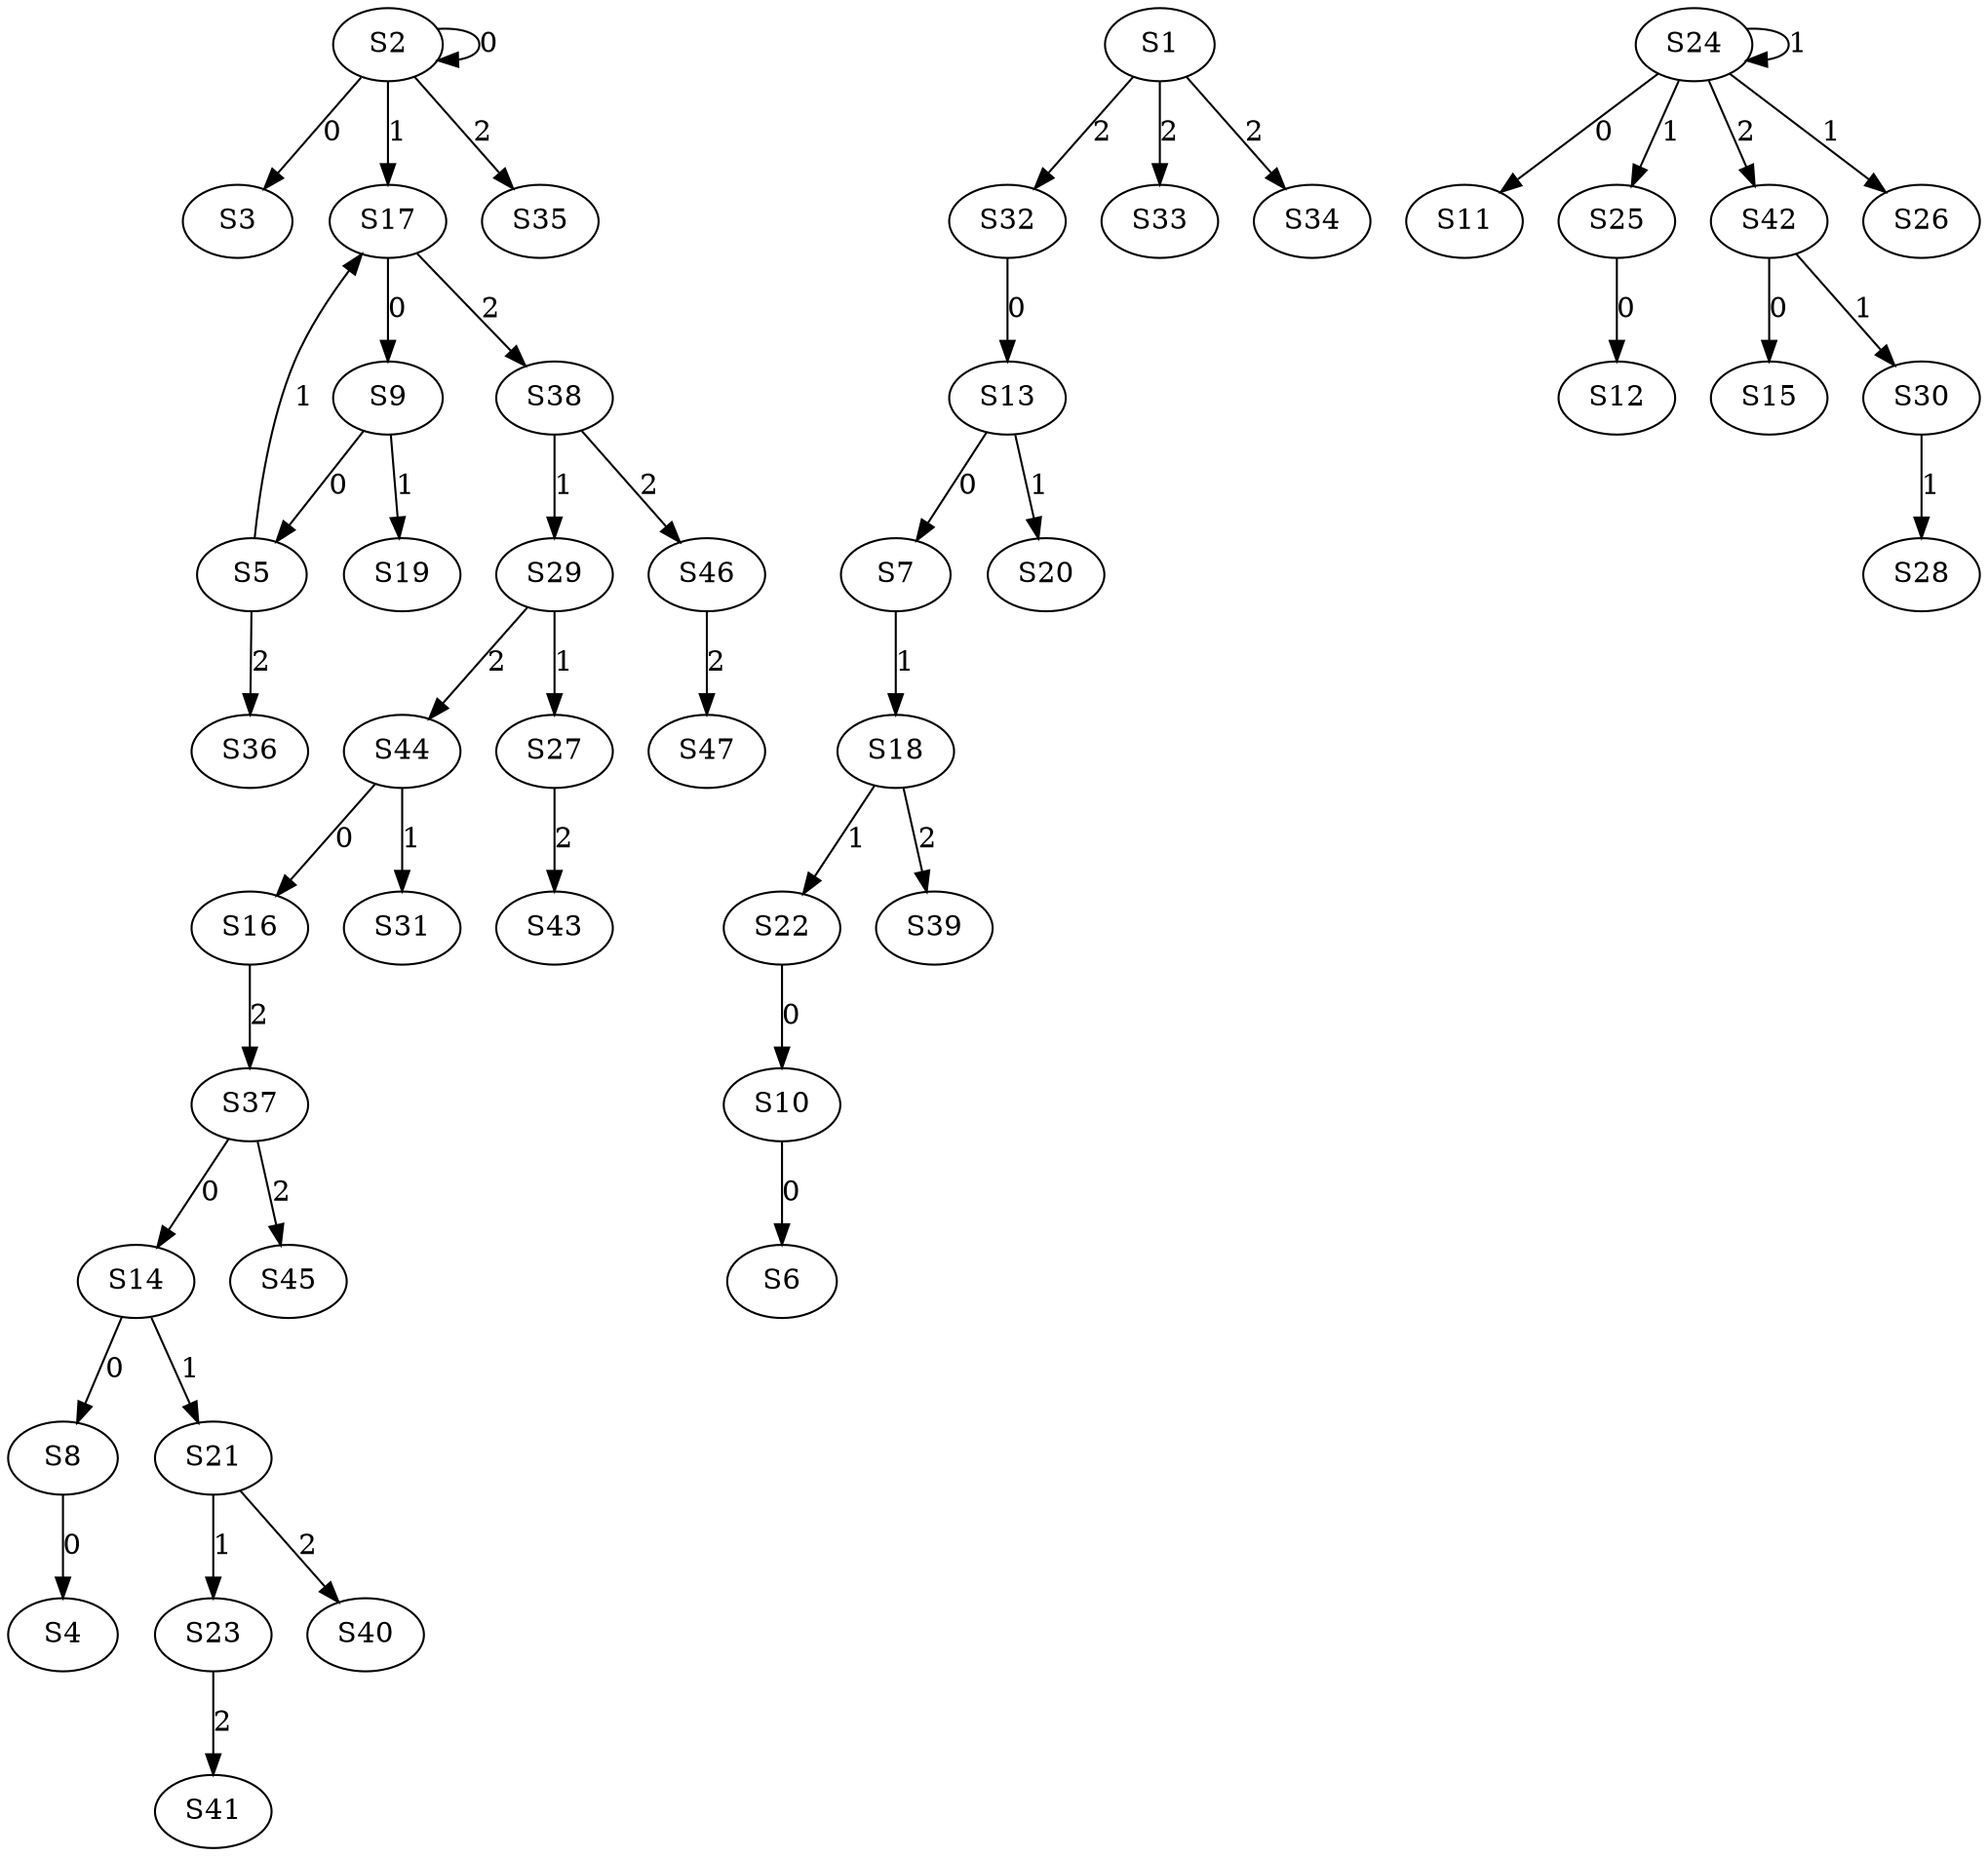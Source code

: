 strict digraph {
	S2 -> S2 [ label = 0 ];
	S2 -> S3 [ label = 0 ];
	S8 -> S4 [ label = 0 ];
	S9 -> S5 [ label = 0 ];
	S10 -> S6 [ label = 0 ];
	S13 -> S7 [ label = 0 ];
	S14 -> S8 [ label = 0 ];
	S17 -> S9 [ label = 0 ];
	S22 -> S10 [ label = 0 ];
	S24 -> S11 [ label = 0 ];
	S25 -> S12 [ label = 0 ];
	S32 -> S13 [ label = 0 ];
	S37 -> S14 [ label = 0 ];
	S42 -> S15 [ label = 0 ];
	S44 -> S16 [ label = 0 ];
	S2 -> S17 [ label = 1 ];
	S7 -> S18 [ label = 1 ];
	S9 -> S19 [ label = 1 ];
	S13 -> S20 [ label = 1 ];
	S14 -> S21 [ label = 1 ];
	S18 -> S22 [ label = 1 ];
	S21 -> S23 [ label = 1 ];
	S24 -> S24 [ label = 1 ];
	S24 -> S25 [ label = 1 ];
	S24 -> S26 [ label = 1 ];
	S29 -> S27 [ label = 1 ];
	S30 -> S28 [ label = 1 ];
	S38 -> S29 [ label = 1 ];
	S42 -> S30 [ label = 1 ];
	S44 -> S31 [ label = 1 ];
	S1 -> S32 [ label = 2 ];
	S1 -> S33 [ label = 2 ];
	S1 -> S34 [ label = 2 ];
	S2 -> S35 [ label = 2 ];
	S5 -> S36 [ label = 2 ];
	S16 -> S37 [ label = 2 ];
	S17 -> S38 [ label = 2 ];
	S18 -> S39 [ label = 2 ];
	S21 -> S40 [ label = 2 ];
	S23 -> S41 [ label = 2 ];
	S24 -> S42 [ label = 2 ];
	S27 -> S43 [ label = 2 ];
	S29 -> S44 [ label = 2 ];
	S37 -> S45 [ label = 2 ];
	S38 -> S46 [ label = 2 ];
	S46 -> S47 [ label = 2 ];
	S5 -> S17 [ label = 1 ];
}